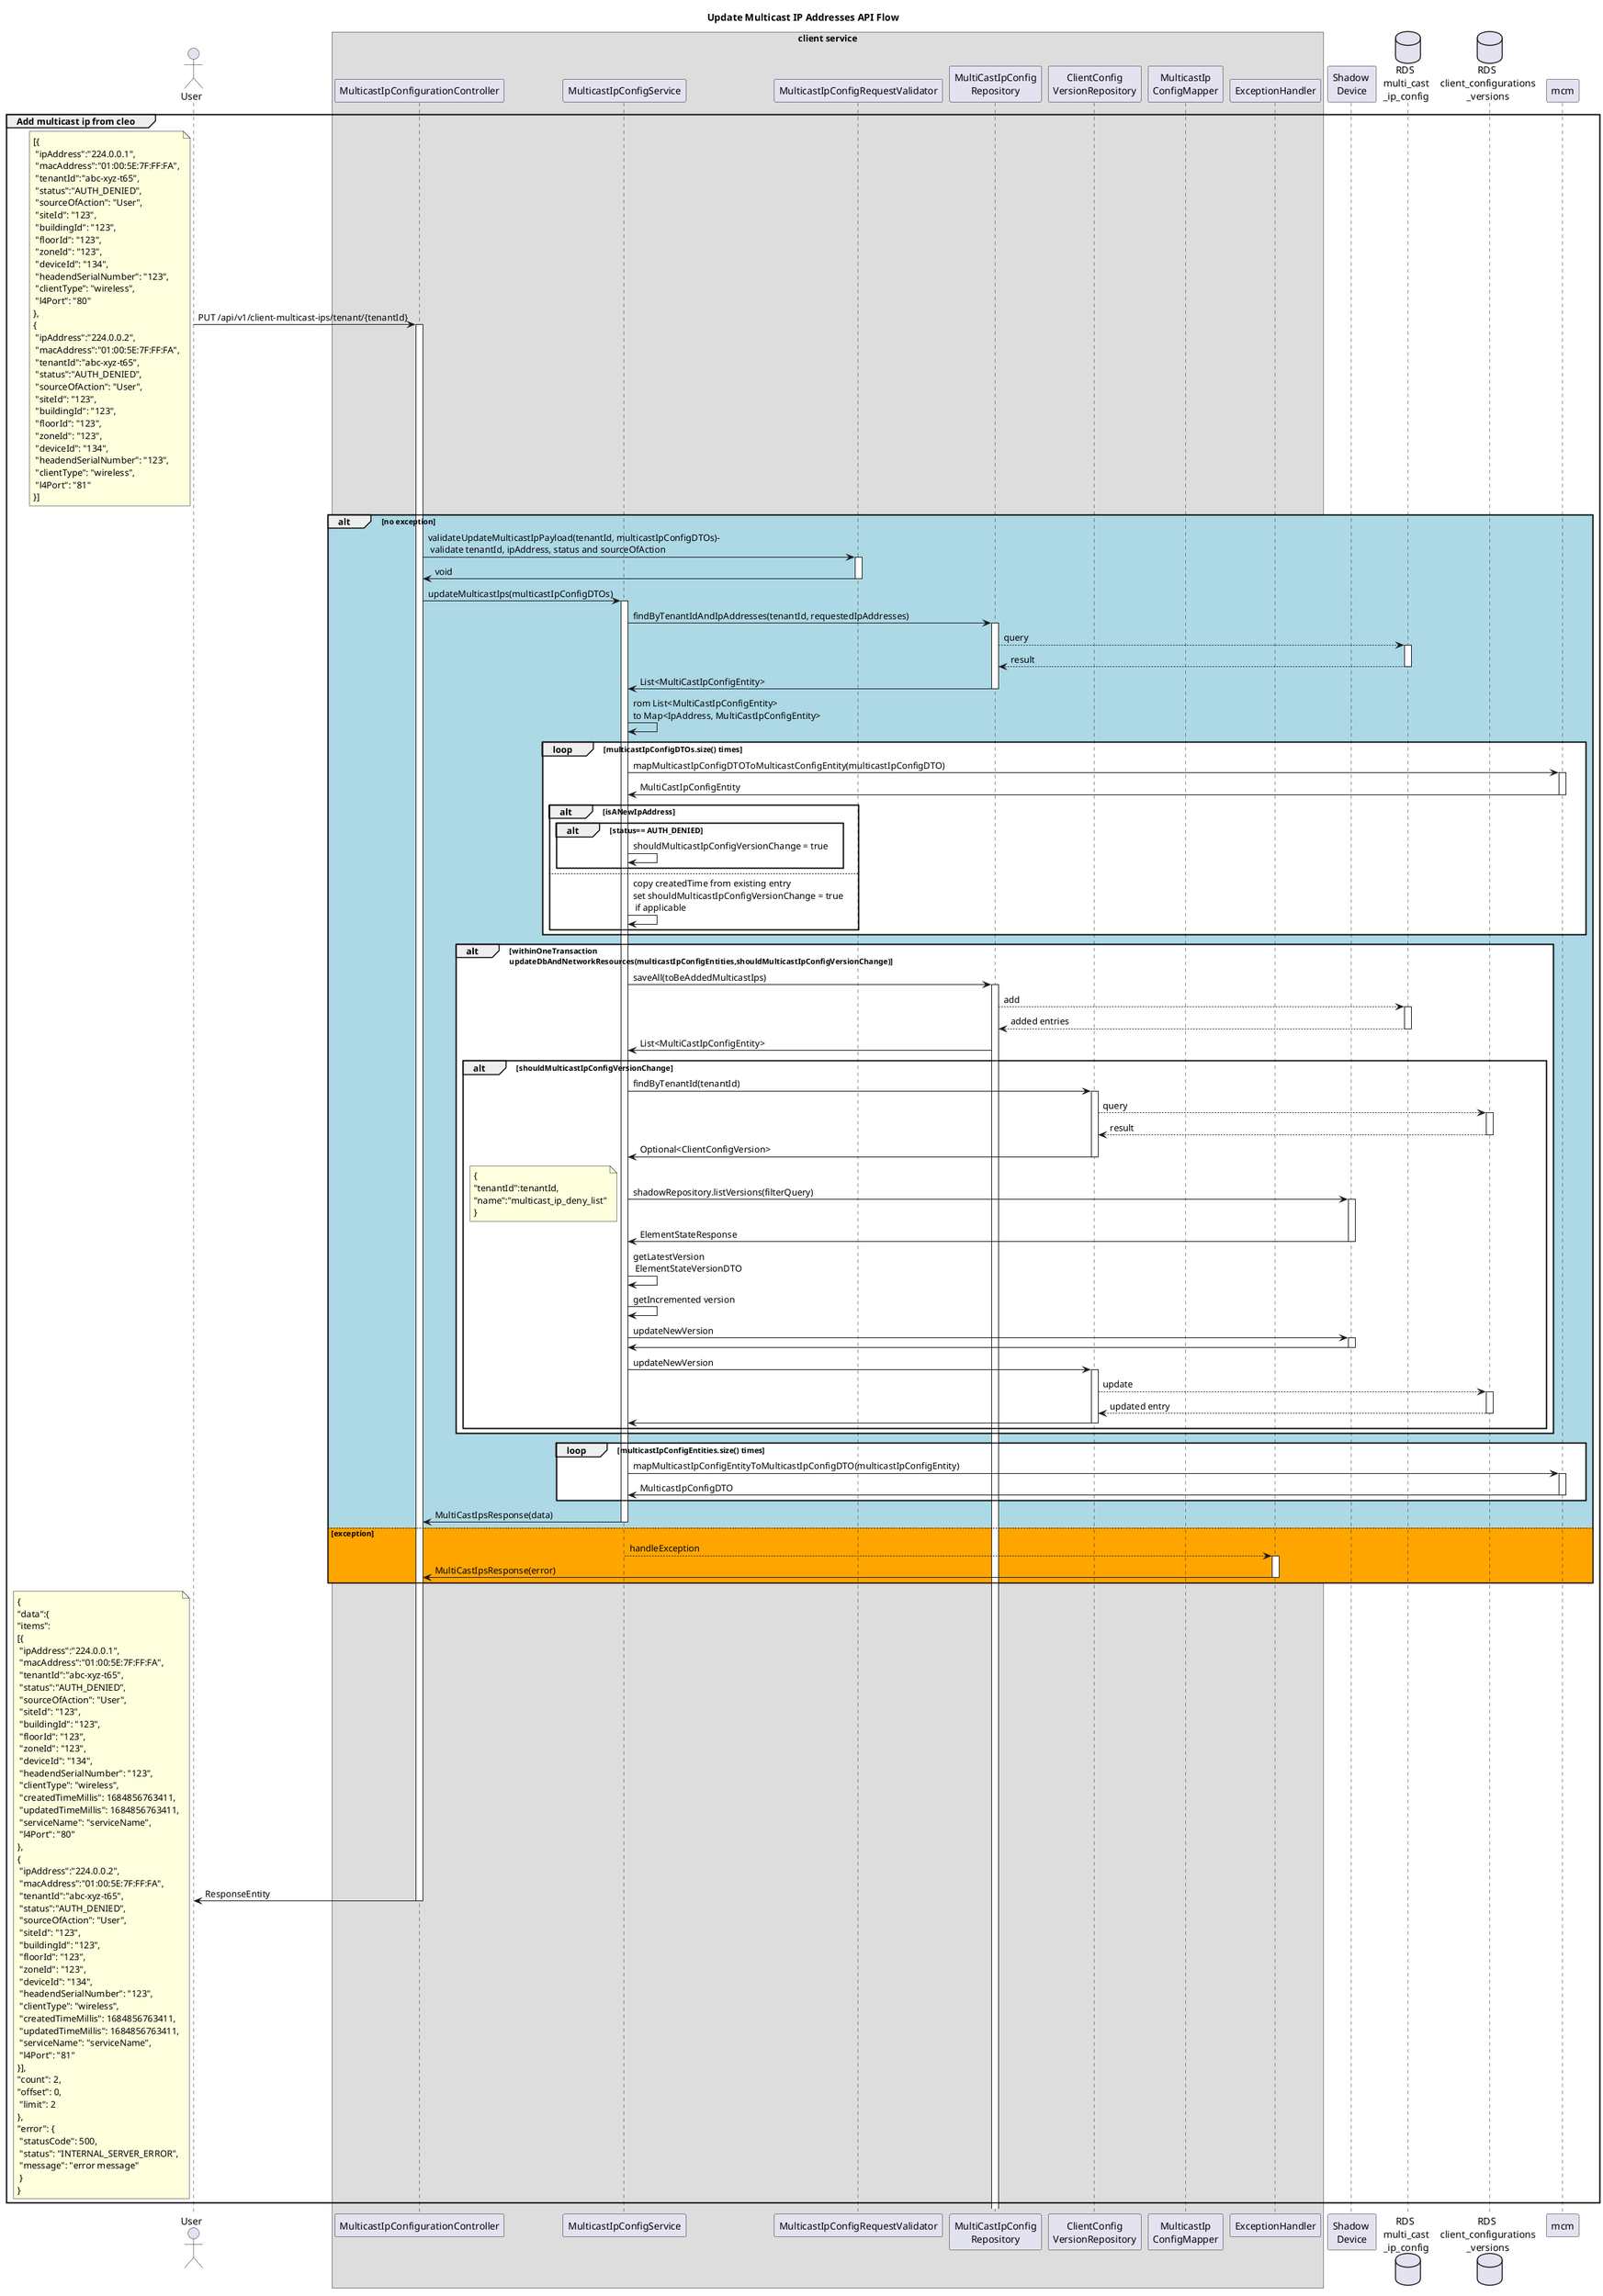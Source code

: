 @startuml

title Update Multicast IP Addresses API Flow

actor "User" as user
box "client service"
participant "MulticastIpConfigurationController" as mcc
participant "MulticastIpConfigService" as mcs
participant "MulticastIpConfigRequestValidator" as mcv
participant "MultiCastIpConfig\nRepository" as mcr
participant "ClientConfig\nVersionRepository" as cvr
participant "MulticastIp\nConfigMapper" as mc
participant "ExceptionHandler" as eh
end box
participant "Shadow \nDevice" as sd
database "RDS \nmulti_cast\n_ip_config" as table
database "RDS \nclient_configurations\n_versions" as table2

group Add multicast ip from cleo
	user -> mcc ++: PUT /api/v1/client-multicast-ips/tenant/{tenantId}
	note left: [{\n "ipAddress":"224.0.0.1",\n "macAddress":"01:00:5E:7F:FF:FA",\n "tenantId":"abc-xyz-t65",\n "status":"AUTH_DENIED",\n "sourceOfAction": "User",\n "siteId": "123",\n "buildingId": "123",\n "floorId": "123",\n "zoneId": "123",\n "deviceId": "134",\n "headendSerialNumber": "123",\n "clientType": "wireless",\n "l4Port": "80"\n},\n{\n "ipAddress":"224.0.0.2",\n "macAddress":"01:00:5E:7F:FF:FA",\n "tenantId":"abc-xyz-t65",\n "status":"AUTH_DENIED",\n "sourceOfAction": "User",\n "siteId": "123",\n "buildingId": "123",\n "floorId": "123",\n "zoneId": "123",\n "deviceId": "134",\n "headendSerialNumber": "123",\n "clientType": "wireless",\n "l4Port": "81"\n}]
	alt #LightBlue no exception
	    mcc -> mcv ++: validateUpdateMulticastIpPayload(tenantId, multicastIpConfigDTOs)-\n validate tenantId, ipAddress, status and sourceOfAction
	    mcv -> mcc --: void
	    mcc -> mcs ++: updateMulticastIps(multicastIpConfigDTOs)
	    mcs -> mcr ++ : findByTenantIdAndIpAddresses(tenantId, requestedIpAddresses)
	    mcr --> table ++: query
	    table --> mcr --: result
	    mcr -> mcs -- : List<MultiCastIpConfigEntity>
      mcs -> mcs : rom List<MultiCastIpConfigEntity>\nto Map<IpAddress, MultiCastIpConfigEntity>
      loop #White multicastIpConfigDTOs.size() times
        mcs -> mcm ++: mapMulticastIpConfigDTOToMulticastConfigEntity(multicastIpConfigDTO)
        mcm -> mcs --: MultiCastIpConfigEntity
        alt isANewIpAddress
          alt status== AUTH_DENIED
            mcs-> mcs : shouldMulticastIpConfigVersionChange = true
          end
        else
          mcs -> mcs : copy createdTime from existing entry\nset shouldMulticastIpConfigVersionChange = true\n if applicable
        end
      end
    alt #White withinOneTransaction\nupdateDbAndNetworkResources(multicastIpConfigEntities,shouldMulticastIpConfigVersionChange)
      mcs -> mcr ++:saveAll(toBeAddedMulticastIps)
      mcr --> table ++: add
      table --> mcr --: added entries
      mcr -> mcs : List<MultiCastIpConfigEntity>
      alt shouldMulticastIpConfigVersionChange
        mcs -> cvr ++: findByTenantId(tenantId)
        cvr --> table2 ++: query
        table2 --> cvr --: result
        cvr -> mcs --: Optional<ClientConfigVersion>
        mcs -> sd ++: shadowRepository.listVersions(filterQuery)
        note left: {\n"tenantId":tenantId,\n"name":"multicast_ip_deny_list"\n}
        sd -> mcs --: ElementStateResponse
        mcs -> mcs : getLatestVersion\n ElementStateVersionDTO
        mcs -> mcs : getIncremented version
        mcs -> sd ++: updateNewVersion
        sd -> mcs --:
        mcs -> cvr ++: updateNewVersion
        cvr --> table2 ++: update
        table2 --> cvr --: updated entry
        cvr -> mcs --:
      end
    end
    loop #White multicastIpConfigEntities.size() times
      mcs -> mcm ++: mapMulticastIpConfigEntityToMulticastIpConfigDTO(multicastIpConfigEntity)
      mcm -> mcs --: MulticastIpConfigDTO
    end
    mcs -> mcc --: MultiCastIpsResponse(data)
	else #Orange exception
    mcs --> eh ++: handleException
    eh -> mcc --: MultiCastIpsResponse(error)
  end
  mcc -> user --: ResponseEntity
	note left: {\n"data":{\n"items":\n[{\n "ipAddress":"224.0.0.1",\n "macAddress":"01:00:5E:7F:FF:FA",\n "tenantId":"abc-xyz-t65",\n "status":"AUTH_DENIED",\n "sourceOfAction": "User",\n "siteId": "123",\n "buildingId": "123",\n "floorId": "123",\n "zoneId": "123",\n "deviceId": "134",\n "headendSerialNumber": "123",\n "clientType": "wireless",\n "createdTimeMillis": 1684856763411,\n "updatedTimeMillis": 1684856763411,\n "serviceName": "serviceName",\n "l4Port": "80"\n},\n{\n "ipAddress":"224.0.0.2",\n "macAddress":"01:00:5E:7F:FF:FA",\n "tenantId":"abc-xyz-t65",\n "status":"AUTH_DENIED",\n "sourceOfAction": "User",\n "siteId": "123",\n "buildingId": "123",\n "floorId": "123",\n "zoneId": "123",\n "deviceId": "134",\n "headendSerialNumber": "123",\n "clientType": "wireless",\n "createdTimeMillis": 1684856763411,\n "updatedTimeMillis": 1684856763411,\n "serviceName": "serviceName",\n "l4Port": "81"\n}],\n"count": 2,\n"offset": 0,\n "limit": 2\n},\n"error": {\n "statusCode": 500,\n "status": "INTERNAL_SERVER_ERROR",\n "message": "error message"\n }\n}
end

@enduml